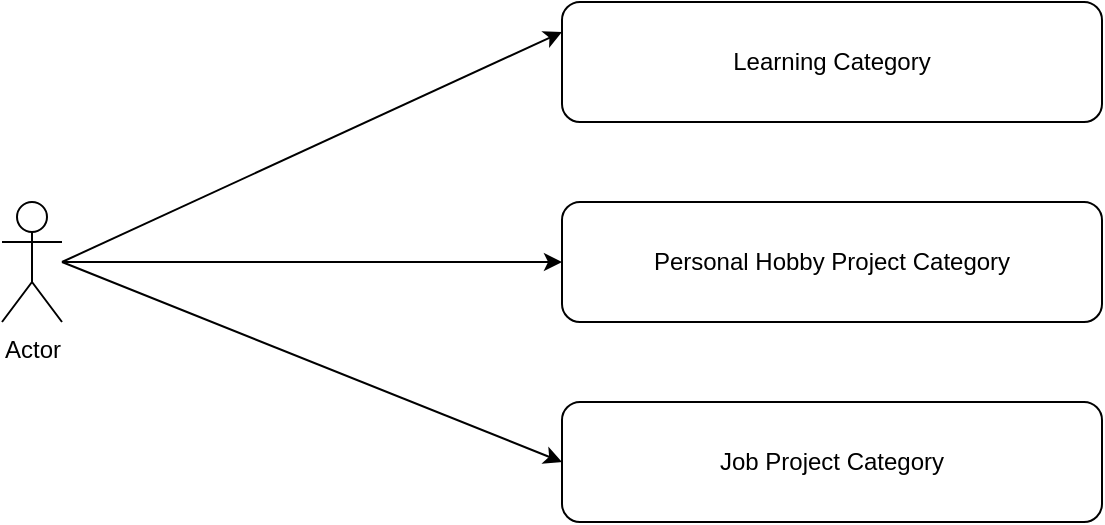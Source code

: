 <mxfile version="26.1.0">
  <diagram name="Page-1" id="3fcp_mFNkcV8WZvOf3_l">
    <mxGraphModel dx="880" dy="479" grid="1" gridSize="10" guides="1" tooltips="1" connect="1" arrows="1" fold="1" page="1" pageScale="1" pageWidth="850" pageHeight="1100" math="0" shadow="0">
      <root>
        <mxCell id="0" />
        <mxCell id="1" parent="0" />
        <mxCell id="XpanDWUdyVbDDGubJ95n-1" value="Actor" style="shape=umlActor;verticalLabelPosition=bottom;verticalAlign=top;html=1;outlineConnect=0;" vertex="1" parent="1">
          <mxGeometry x="100" y="130" width="30" height="60" as="geometry" />
        </mxCell>
        <mxCell id="XpanDWUdyVbDDGubJ95n-4" value="Learning Category" style="rounded=1;whiteSpace=wrap;html=1;" vertex="1" parent="1">
          <mxGeometry x="380" y="30" width="270" height="60" as="geometry" />
        </mxCell>
        <mxCell id="XpanDWUdyVbDDGubJ95n-5" value="Personal Hobby Project Category" style="rounded=1;whiteSpace=wrap;html=1;" vertex="1" parent="1">
          <mxGeometry x="380" y="130" width="270" height="60" as="geometry" />
        </mxCell>
        <mxCell id="XpanDWUdyVbDDGubJ95n-6" value="Job Project Category" style="rounded=1;whiteSpace=wrap;html=1;" vertex="1" parent="1">
          <mxGeometry x="380" y="230" width="270" height="60" as="geometry" />
        </mxCell>
        <mxCell id="XpanDWUdyVbDDGubJ95n-7" value="" style="endArrow=classic;html=1;rounded=0;entryX=0;entryY=0.25;entryDx=0;entryDy=0;" edge="1" parent="1" target="XpanDWUdyVbDDGubJ95n-4">
          <mxGeometry width="50" height="50" relative="1" as="geometry">
            <mxPoint x="130" y="160" as="sourcePoint" />
            <mxPoint x="180" y="110" as="targetPoint" />
          </mxGeometry>
        </mxCell>
        <mxCell id="XpanDWUdyVbDDGubJ95n-8" value="" style="endArrow=classic;html=1;rounded=0;entryX=0;entryY=0.5;entryDx=0;entryDy=0;" edge="1" parent="1" target="XpanDWUdyVbDDGubJ95n-5">
          <mxGeometry width="50" height="50" relative="1" as="geometry">
            <mxPoint x="130" y="160" as="sourcePoint" />
            <mxPoint x="390" y="55" as="targetPoint" />
          </mxGeometry>
        </mxCell>
        <mxCell id="XpanDWUdyVbDDGubJ95n-9" value="" style="endArrow=classic;html=1;rounded=0;entryX=0;entryY=0.5;entryDx=0;entryDy=0;" edge="1" parent="1" target="XpanDWUdyVbDDGubJ95n-6">
          <mxGeometry width="50" height="50" relative="1" as="geometry">
            <mxPoint x="130" y="160" as="sourcePoint" />
            <mxPoint x="390" y="170" as="targetPoint" />
          </mxGeometry>
        </mxCell>
      </root>
    </mxGraphModel>
  </diagram>
</mxfile>
